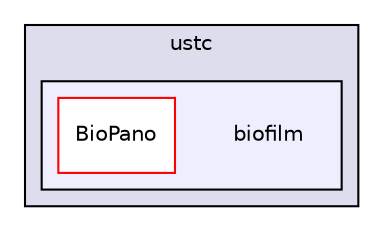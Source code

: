digraph "src/main/java/cn/edu/ustc/biofilm" {
  compound=true
  node [ fontsize="10", fontname="Helvetica"];
  edge [ labelfontsize="10", labelfontname="Helvetica"];
  subgraph clusterdir_85b7b19b6efac2762a04a56f68883039 {
    graph [ bgcolor="#ddddee", pencolor="black", label="ustc" fontname="Helvetica", fontsize="10", URL="dir_85b7b19b6efac2762a04a56f68883039.html"]
  subgraph clusterdir_91eb5dddaa50624a598309e67317bffd {
    graph [ bgcolor="#eeeeff", pencolor="black", label="" URL="dir_91eb5dddaa50624a598309e67317bffd.html"];
    dir_91eb5dddaa50624a598309e67317bffd [shape=plaintext label="biofilm"];
    dir_42c99e3db27d0f9896ef3df136b68607 [shape=box label="BioPano" color="red" fillcolor="white" style="filled" URL="dir_42c99e3db27d0f9896ef3df136b68607.html"];
  }
  }
}
